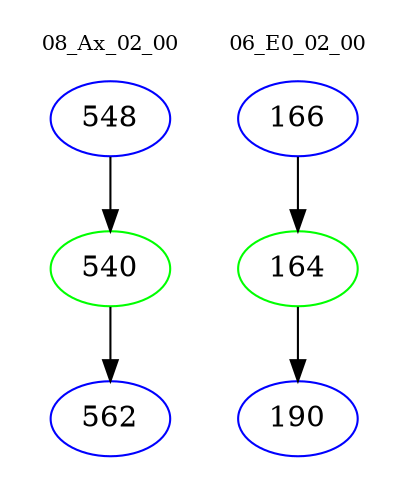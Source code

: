 digraph{
subgraph cluster_0 {
color = white
label = "08_Ax_02_00";
fontsize=10;
T0_548 [label="548", color="blue"]
T0_548 -> T0_540 [color="black"]
T0_540 [label="540", color="green"]
T0_540 -> T0_562 [color="black"]
T0_562 [label="562", color="blue"]
}
subgraph cluster_1 {
color = white
label = "06_E0_02_00";
fontsize=10;
T1_166 [label="166", color="blue"]
T1_166 -> T1_164 [color="black"]
T1_164 [label="164", color="green"]
T1_164 -> T1_190 [color="black"]
T1_190 [label="190", color="blue"]
}
}
